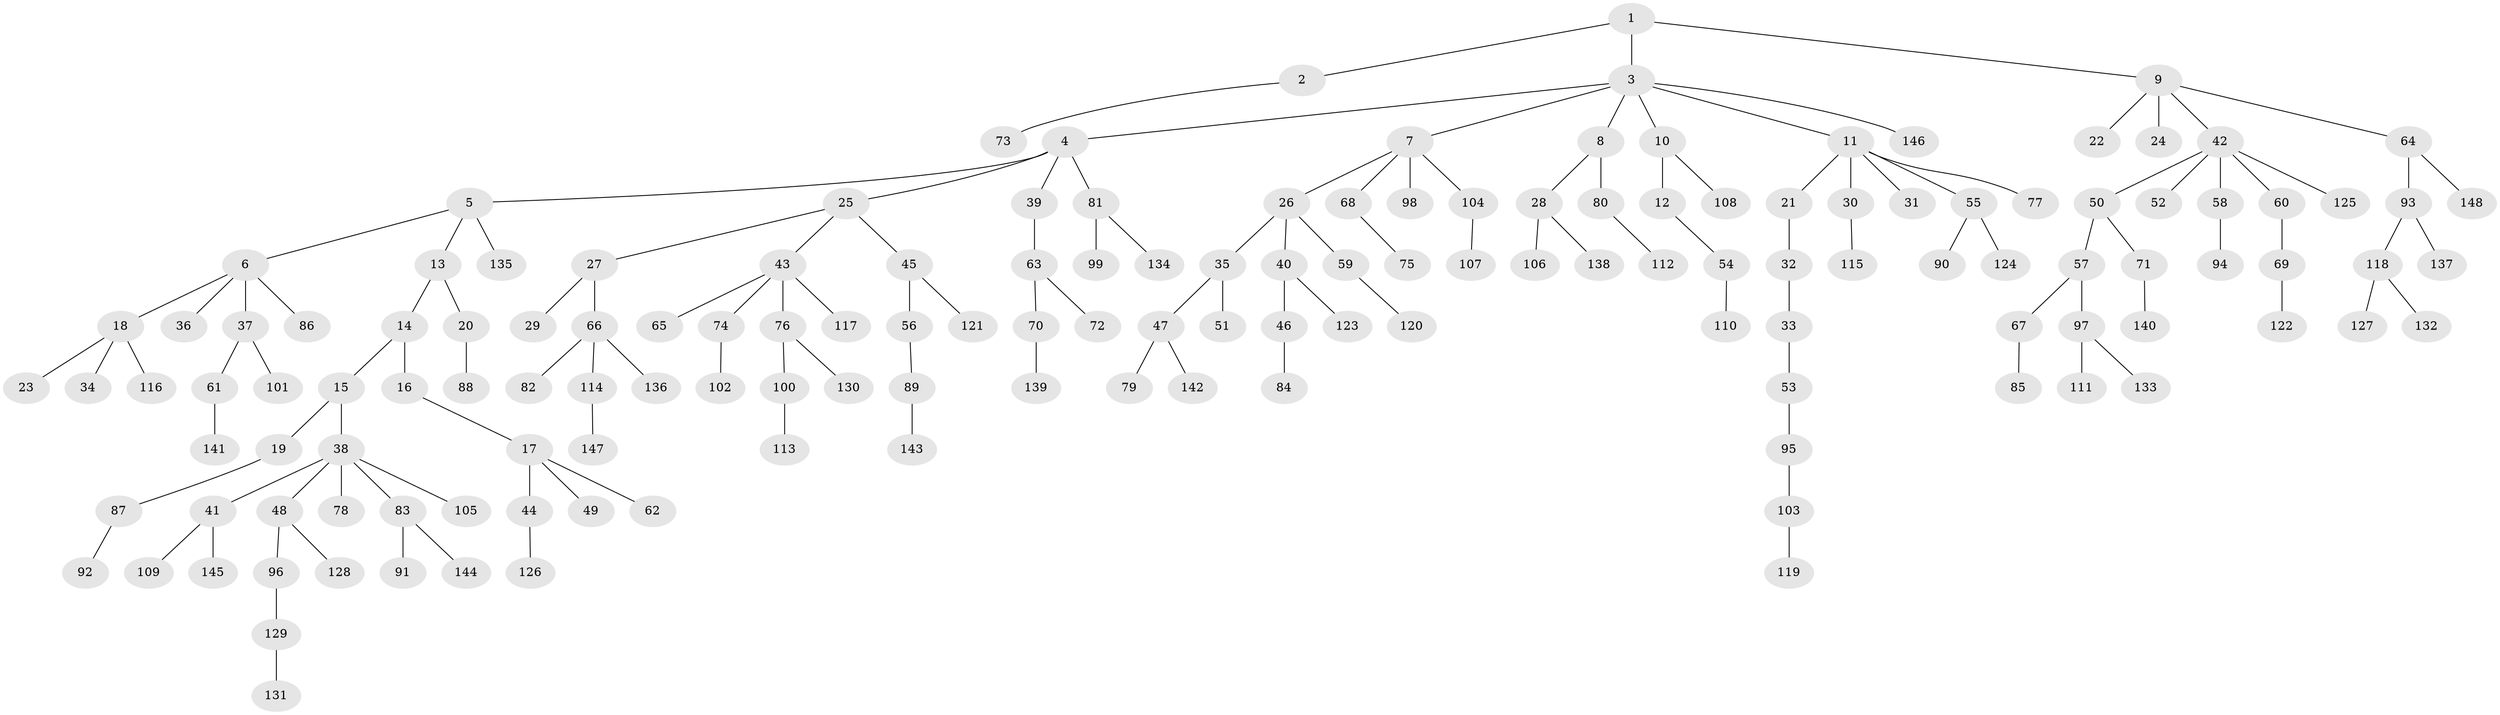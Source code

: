 // coarse degree distribution, {6: 0.02912621359223301, 1: 0.5533980582524272, 10: 0.009708737864077669, 5: 0.02912621359223301, 3: 0.10679611650485436, 4: 0.04854368932038835, 2: 0.21359223300970873, 7: 0.009708737864077669}
// Generated by graph-tools (version 1.1) at 2025/52/02/27/25 19:52:12]
// undirected, 148 vertices, 147 edges
graph export_dot {
graph [start="1"]
  node [color=gray90,style=filled];
  1;
  2;
  3;
  4;
  5;
  6;
  7;
  8;
  9;
  10;
  11;
  12;
  13;
  14;
  15;
  16;
  17;
  18;
  19;
  20;
  21;
  22;
  23;
  24;
  25;
  26;
  27;
  28;
  29;
  30;
  31;
  32;
  33;
  34;
  35;
  36;
  37;
  38;
  39;
  40;
  41;
  42;
  43;
  44;
  45;
  46;
  47;
  48;
  49;
  50;
  51;
  52;
  53;
  54;
  55;
  56;
  57;
  58;
  59;
  60;
  61;
  62;
  63;
  64;
  65;
  66;
  67;
  68;
  69;
  70;
  71;
  72;
  73;
  74;
  75;
  76;
  77;
  78;
  79;
  80;
  81;
  82;
  83;
  84;
  85;
  86;
  87;
  88;
  89;
  90;
  91;
  92;
  93;
  94;
  95;
  96;
  97;
  98;
  99;
  100;
  101;
  102;
  103;
  104;
  105;
  106;
  107;
  108;
  109;
  110;
  111;
  112;
  113;
  114;
  115;
  116;
  117;
  118;
  119;
  120;
  121;
  122;
  123;
  124;
  125;
  126;
  127;
  128;
  129;
  130;
  131;
  132;
  133;
  134;
  135;
  136;
  137;
  138;
  139;
  140;
  141;
  142;
  143;
  144;
  145;
  146;
  147;
  148;
  1 -- 2;
  1 -- 3;
  1 -- 9;
  2 -- 73;
  3 -- 4;
  3 -- 7;
  3 -- 8;
  3 -- 10;
  3 -- 11;
  3 -- 146;
  4 -- 5;
  4 -- 25;
  4 -- 39;
  4 -- 81;
  5 -- 6;
  5 -- 13;
  5 -- 135;
  6 -- 18;
  6 -- 36;
  6 -- 37;
  6 -- 86;
  7 -- 26;
  7 -- 68;
  7 -- 98;
  7 -- 104;
  8 -- 28;
  8 -- 80;
  9 -- 22;
  9 -- 24;
  9 -- 42;
  9 -- 64;
  10 -- 12;
  10 -- 108;
  11 -- 21;
  11 -- 30;
  11 -- 31;
  11 -- 55;
  11 -- 77;
  12 -- 54;
  13 -- 14;
  13 -- 20;
  14 -- 15;
  14 -- 16;
  15 -- 19;
  15 -- 38;
  16 -- 17;
  17 -- 44;
  17 -- 49;
  17 -- 62;
  18 -- 23;
  18 -- 34;
  18 -- 116;
  19 -- 87;
  20 -- 88;
  21 -- 32;
  25 -- 27;
  25 -- 43;
  25 -- 45;
  26 -- 35;
  26 -- 40;
  26 -- 59;
  27 -- 29;
  27 -- 66;
  28 -- 106;
  28 -- 138;
  30 -- 115;
  32 -- 33;
  33 -- 53;
  35 -- 47;
  35 -- 51;
  37 -- 61;
  37 -- 101;
  38 -- 41;
  38 -- 48;
  38 -- 78;
  38 -- 83;
  38 -- 105;
  39 -- 63;
  40 -- 46;
  40 -- 123;
  41 -- 109;
  41 -- 145;
  42 -- 50;
  42 -- 52;
  42 -- 58;
  42 -- 60;
  42 -- 125;
  43 -- 65;
  43 -- 74;
  43 -- 76;
  43 -- 117;
  44 -- 126;
  45 -- 56;
  45 -- 121;
  46 -- 84;
  47 -- 79;
  47 -- 142;
  48 -- 96;
  48 -- 128;
  50 -- 57;
  50 -- 71;
  53 -- 95;
  54 -- 110;
  55 -- 90;
  55 -- 124;
  56 -- 89;
  57 -- 67;
  57 -- 97;
  58 -- 94;
  59 -- 120;
  60 -- 69;
  61 -- 141;
  63 -- 70;
  63 -- 72;
  64 -- 93;
  64 -- 148;
  66 -- 82;
  66 -- 114;
  66 -- 136;
  67 -- 85;
  68 -- 75;
  69 -- 122;
  70 -- 139;
  71 -- 140;
  74 -- 102;
  76 -- 100;
  76 -- 130;
  80 -- 112;
  81 -- 99;
  81 -- 134;
  83 -- 91;
  83 -- 144;
  87 -- 92;
  89 -- 143;
  93 -- 118;
  93 -- 137;
  95 -- 103;
  96 -- 129;
  97 -- 111;
  97 -- 133;
  100 -- 113;
  103 -- 119;
  104 -- 107;
  114 -- 147;
  118 -- 127;
  118 -- 132;
  129 -- 131;
}
